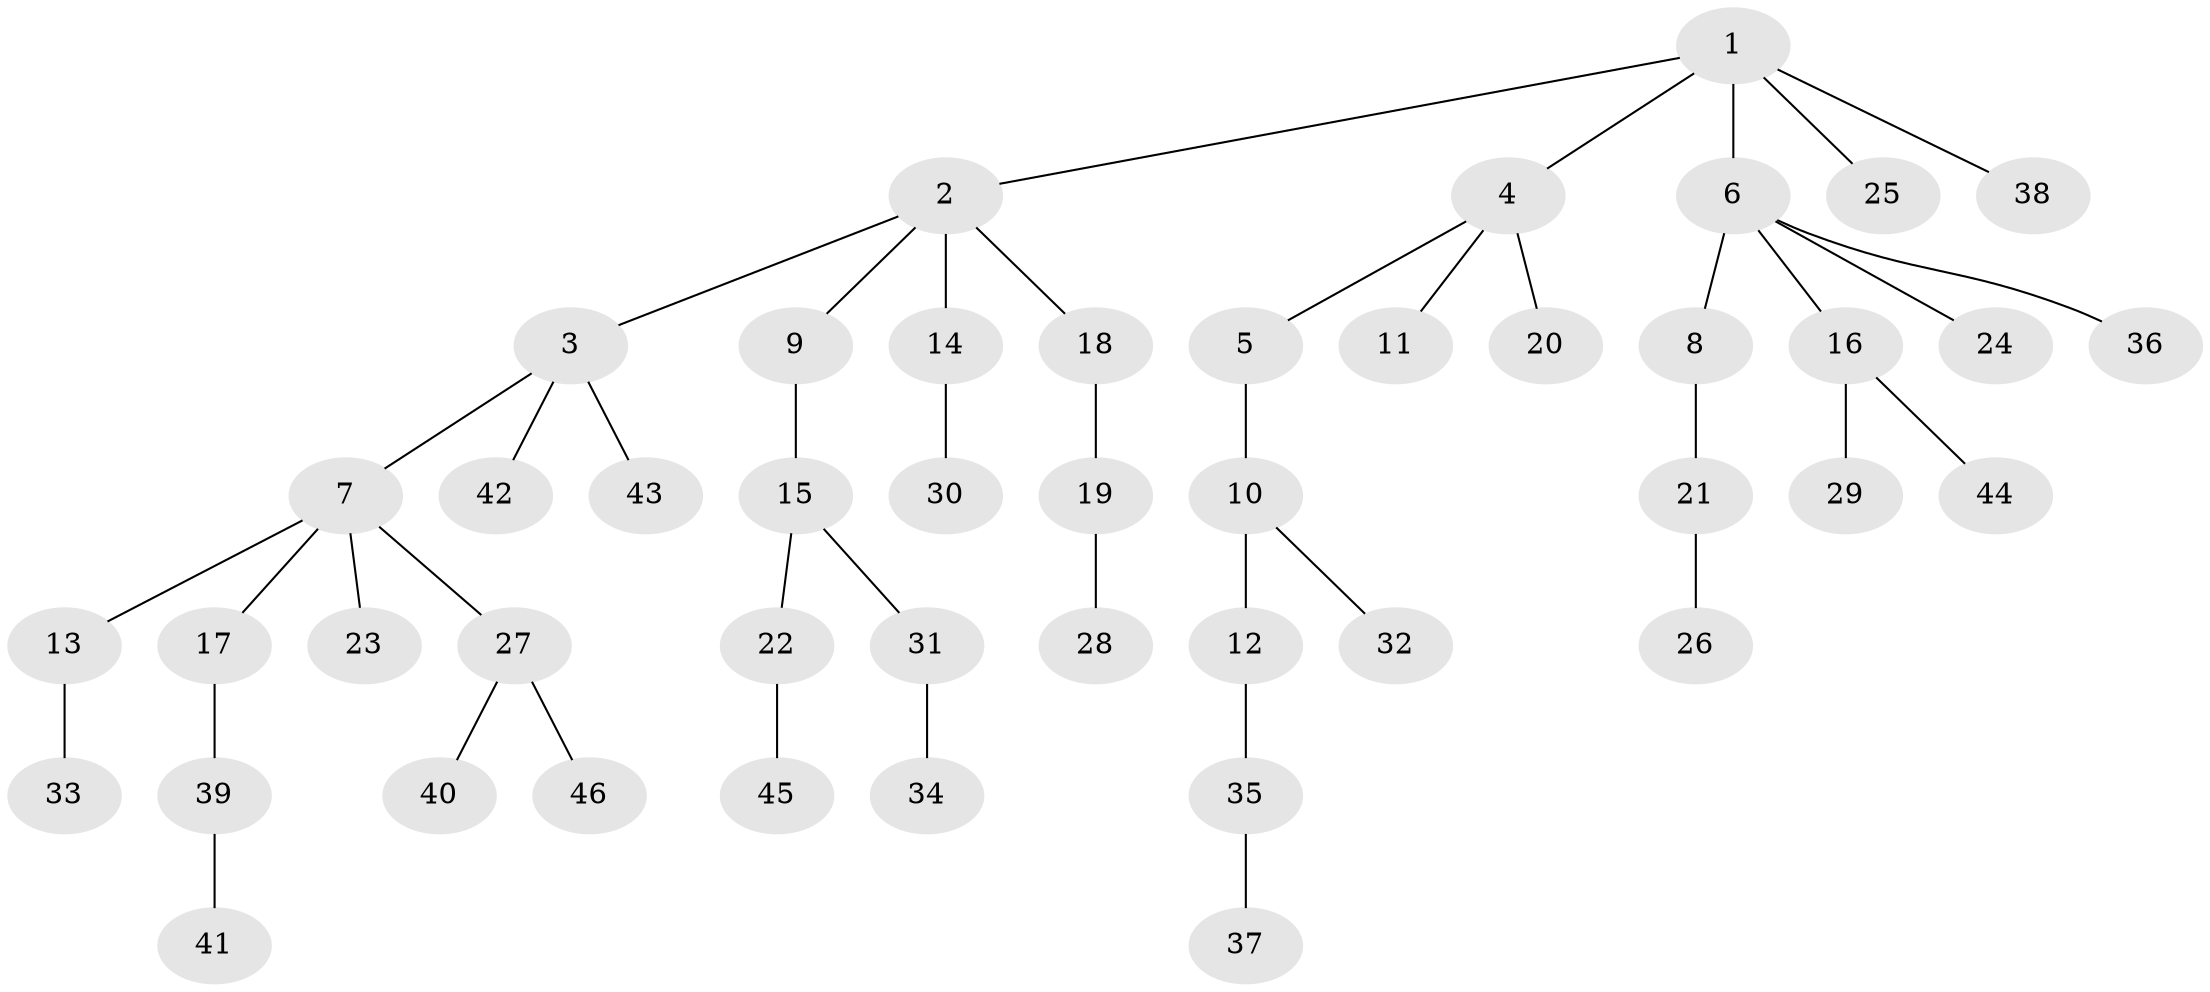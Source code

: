 // original degree distribution, {5: 0.02631578947368421, 6: 0.039473684210526314, 4: 0.05263157894736842, 2: 0.2236842105263158, 3: 0.14473684210526316, 1: 0.5131578947368421}
// Generated by graph-tools (version 1.1) at 2025/51/03/04/25 22:51:25]
// undirected, 46 vertices, 45 edges
graph export_dot {
  node [color=gray90,style=filled];
  1;
  2;
  3;
  4;
  5;
  6;
  7;
  8;
  9;
  10;
  11;
  12;
  13;
  14;
  15;
  16;
  17;
  18;
  19;
  20;
  21;
  22;
  23;
  24;
  25;
  26;
  27;
  28;
  29;
  30;
  31;
  32;
  33;
  34;
  35;
  36;
  37;
  38;
  39;
  40;
  41;
  42;
  43;
  44;
  45;
  46;
  1 -- 2 [weight=1.0];
  1 -- 4 [weight=1.0];
  1 -- 6 [weight=1.0];
  1 -- 25 [weight=1.0];
  1 -- 38 [weight=1.0];
  2 -- 3 [weight=1.0];
  2 -- 9 [weight=1.0];
  2 -- 14 [weight=1.0];
  2 -- 18 [weight=1.0];
  3 -- 7 [weight=1.0];
  3 -- 42 [weight=1.0];
  3 -- 43 [weight=1.0];
  4 -- 5 [weight=1.0];
  4 -- 11 [weight=1.0];
  4 -- 20 [weight=1.0];
  5 -- 10 [weight=1.0];
  6 -- 8 [weight=1.0];
  6 -- 16 [weight=1.0];
  6 -- 24 [weight=1.0];
  6 -- 36 [weight=1.0];
  7 -- 13 [weight=1.0];
  7 -- 17 [weight=1.0];
  7 -- 23 [weight=1.0];
  7 -- 27 [weight=1.0];
  8 -- 21 [weight=1.0];
  9 -- 15 [weight=1.0];
  10 -- 12 [weight=1.0];
  10 -- 32 [weight=1.0];
  12 -- 35 [weight=1.0];
  13 -- 33 [weight=1.0];
  14 -- 30 [weight=1.0];
  15 -- 22 [weight=1.0];
  15 -- 31 [weight=1.0];
  16 -- 29 [weight=1.0];
  16 -- 44 [weight=1.0];
  17 -- 39 [weight=1.0];
  18 -- 19 [weight=1.0];
  19 -- 28 [weight=1.0];
  21 -- 26 [weight=1.0];
  22 -- 45 [weight=1.0];
  27 -- 40 [weight=1.0];
  27 -- 46 [weight=1.0];
  31 -- 34 [weight=1.0];
  35 -- 37 [weight=1.0];
  39 -- 41 [weight=1.0];
}
